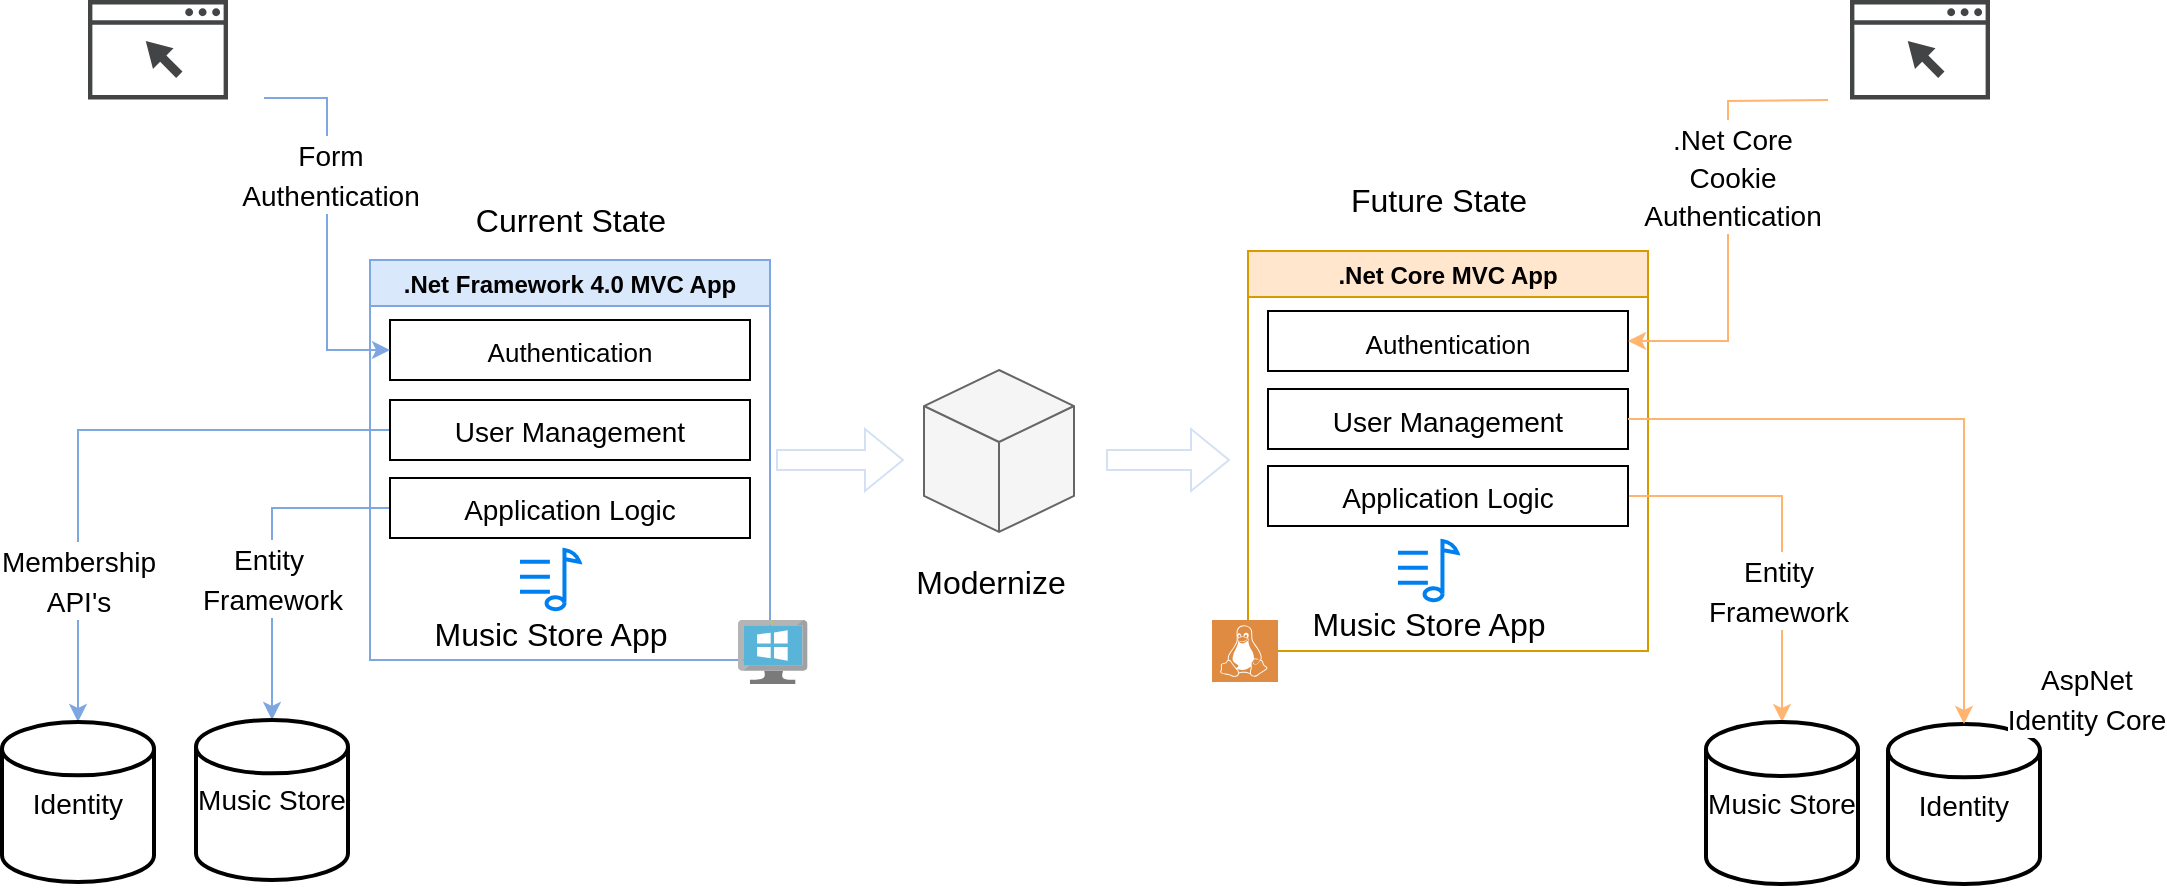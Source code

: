 <mxfile version="13.5.5" type="github">
  <diagram id="gPHuf9VsB1EnmT0cgGwY" name="Page-1">
    <mxGraphModel dx="1822" dy="794" grid="0" gridSize="10" guides="1" tooltips="1" connect="1" arrows="1" fold="1" page="0" pageScale="1" pageWidth="850" pageHeight="1100" background="none" math="0" shadow="0">
      <root>
        <mxCell id="0" />
        <mxCell id="1" parent="0" />
        <mxCell id="P4rQuA9o9oAKyjK2VUAx-17" value="" style="edgeStyle=orthogonalEdgeStyle;rounded=0;orthogonalLoop=1;jettySize=auto;html=1;fontSize=16;entryX=0.5;entryY=0;entryDx=0;entryDy=0;entryPerimeter=0;strokeColor=#7EA6E0;" edge="1" parent="1" source="P4rQuA9o9oAKyjK2VUAx-11" target="P4rQuA9o9oAKyjK2VUAx-20">
          <mxGeometry relative="1" as="geometry">
            <mxPoint x="35" y="420" as="targetPoint" />
          </mxGeometry>
        </mxCell>
        <mxCell id="P4rQuA9o9oAKyjK2VUAx-30" value="&lt;span style=&quot;font-size: 14px;&quot;&gt;Membership &lt;br&gt;API&#39;s&lt;/span&gt;" style="edgeLabel;html=1;align=center;verticalAlign=middle;resizable=0;points=[];fontSize=16;labelBackgroundColor=#ffffff;labelBorderColor=none;" vertex="1" connectable="0" parent="P4rQuA9o9oAKyjK2VUAx-17">
          <mxGeometry x="-0.066" y="44" relative="1" as="geometry">
            <mxPoint x="-15" y="30.85" as="offset" />
          </mxGeometry>
        </mxCell>
        <mxCell id="P4rQuA9o9oAKyjK2VUAx-56" value="" style="edgeStyle=orthogonalEdgeStyle;rounded=0;orthogonalLoop=1;jettySize=auto;html=1;startArrow=none;startFill=0;endArrow=classic;endFill=1;fontSize=16;fontColor=#000000;strokeColor=#D4E1F5;shape=flexArrow;" edge="1" parent="1">
          <mxGeometry relative="1" as="geometry">
            <mxPoint x="363" y="340" as="sourcePoint" />
            <mxPoint x="427" y="340" as="targetPoint" />
          </mxGeometry>
        </mxCell>
        <mxCell id="P4rQuA9o9oAKyjK2VUAx-2" value=".Net Framework 4.0 MVC App" style="swimlane;fillColor=#dae8fc;strokeColor=#7EA6E0;" vertex="1" parent="1">
          <mxGeometry x="160" y="240" width="200" height="200" as="geometry">
            <mxRectangle x="135" y="240" width="160" height="23" as="alternateBounds" />
          </mxGeometry>
        </mxCell>
        <mxCell id="P4rQuA9o9oAKyjK2VUAx-10" value="&lt;font style=&quot;font-size: 13px&quot;&gt;Authentication&lt;/font&gt;" style="rounded=0;whiteSpace=wrap;html=1;fontSize=16;" vertex="1" parent="P4rQuA9o9oAKyjK2VUAx-2">
          <mxGeometry x="10" y="30" width="180" height="30" as="geometry" />
        </mxCell>
        <mxCell id="P4rQuA9o9oAKyjK2VUAx-11" value="&lt;font style=&quot;font-size: 14px&quot;&gt;User Management&lt;/font&gt;" style="rounded=0;whiteSpace=wrap;html=1;fontSize=16;" vertex="1" parent="P4rQuA9o9oAKyjK2VUAx-2">
          <mxGeometry x="10" y="70" width="180" height="30" as="geometry" />
        </mxCell>
        <mxCell id="P4rQuA9o9oAKyjK2VUAx-9" value="" style="html=1;verticalLabelPosition=bottom;align=center;labelBackgroundColor=#ffffff;verticalAlign=top;strokeWidth=2;strokeColor=#0080F0;shadow=0;dashed=0;shape=mxgraph.ios7.icons.note;pointerEvents=1;fontSize=16;" vertex="1" parent="P4rQuA9o9oAKyjK2VUAx-2">
          <mxGeometry x="75" y="145" width="29.7" height="29.7" as="geometry" />
        </mxCell>
        <mxCell id="P4rQuA9o9oAKyjK2VUAx-27" value="&lt;font style=&quot;font-size: 16px&quot;&gt;Music Store App&lt;/font&gt;" style="text;html=1;align=center;verticalAlign=middle;resizable=0;points=[];autosize=1;fontSize=16;" vertex="1" parent="P4rQuA9o9oAKyjK2VUAx-2">
          <mxGeometry x="24.85" y="176.7" width="130" height="20" as="geometry" />
        </mxCell>
        <mxCell id="P4rQuA9o9oAKyjK2VUAx-7" value="Current State" style="text;html=1;align=center;verticalAlign=middle;resizable=0;points=[];autosize=1;fontSize=16;fontStyle=0" vertex="1" parent="1">
          <mxGeometry x="205" y="210" width="110" height="20" as="geometry" />
        </mxCell>
        <mxCell id="P4rQuA9o9oAKyjK2VUAx-19" value="" style="edgeStyle=orthogonalEdgeStyle;rounded=0;orthogonalLoop=1;jettySize=auto;html=1;fontSize=16;entryX=0.5;entryY=0;entryDx=0;entryDy=0;entryPerimeter=0;strokeColor=#7EA6E0;" edge="1" parent="1" source="P4rQuA9o9oAKyjK2VUAx-12" target="P4rQuA9o9oAKyjK2VUAx-21">
          <mxGeometry relative="1" as="geometry">
            <mxPoint x="95" y="420" as="targetPoint" />
          </mxGeometry>
        </mxCell>
        <mxCell id="P4rQuA9o9oAKyjK2VUAx-29" value="&lt;span style=&quot;font-size: 14px;&quot;&gt;Entity&amp;nbsp;&lt;/span&gt;&lt;br style=&quot;font-size: 14px;&quot;&gt;&lt;span style=&quot;font-size: 14px;&quot;&gt;Framework&lt;/span&gt;" style="edgeLabel;html=1;align=center;verticalAlign=middle;resizable=0;points=[];fontSize=16;labelBackgroundColor=#ffffff;labelBorderColor=none;" vertex="1" connectable="0" parent="P4rQuA9o9oAKyjK2VUAx-19">
          <mxGeometry x="0.649" y="1" relative="1" as="geometry">
            <mxPoint x="-1" y="-42" as="offset" />
          </mxGeometry>
        </mxCell>
        <mxCell id="P4rQuA9o9oAKyjK2VUAx-12" value="&lt;font style=&quot;font-size: 14px&quot;&gt;Application Logic&lt;/font&gt;" style="rounded=0;whiteSpace=wrap;html=1;fontSize=16;" vertex="1" parent="1">
          <mxGeometry x="170" y="349" width="180" height="30" as="geometry" />
        </mxCell>
        <mxCell id="P4rQuA9o9oAKyjK2VUAx-13" value="" style="pointerEvents=1;shadow=0;dashed=0;html=1;strokeColor=none;fillColor=#434445;aspect=fixed;labelPosition=center;verticalLabelPosition=bottom;verticalAlign=top;align=center;outlineConnect=0;shape=mxgraph.vvd.web_browser;fontSize=16;" vertex="1" parent="1">
          <mxGeometry x="19" y="110" width="70" height="49.7" as="geometry" />
        </mxCell>
        <mxCell id="P4rQuA9o9oAKyjK2VUAx-26" value="" style="edgeStyle=orthogonalEdgeStyle;rounded=0;orthogonalLoop=1;jettySize=auto;html=1;fontSize=16;entryX=0;entryY=0.5;entryDx=0;entryDy=0;strokeColor=#7EA6E0;" edge="1" parent="1" source="P4rQuA9o9oAKyjK2VUAx-14" target="P4rQuA9o9oAKyjK2VUAx-10">
          <mxGeometry relative="1" as="geometry" />
        </mxCell>
        <mxCell id="P4rQuA9o9oAKyjK2VUAx-31" value="&lt;span style=&quot;font-size: 14px&quot;&gt;Form &lt;br&gt;Authentication&lt;/span&gt;" style="edgeLabel;html=1;align=center;verticalAlign=middle;resizable=0;points=[];fontSize=16;labelBorderColor=none;" vertex="1" connectable="0" parent="P4rQuA9o9oAKyjK2VUAx-26">
          <mxGeometry x="-0.641" y="-21" relative="1" as="geometry">
            <mxPoint x="22" y="35" as="offset" />
          </mxGeometry>
        </mxCell>
        <mxCell id="P4rQuA9o9oAKyjK2VUAx-14" value="" style="shape=image;html=1;verticalAlign=top;verticalLabelPosition=bottom;labelBackgroundColor=#ffffff;imageAspect=0;aspect=fixed;image=https://cdn3.iconfinder.com/data/icons/tidee-food/24/016_049_cookie_biscuit_baking_food-128.png;fontSize=16;" vertex="1" parent="1">
          <mxGeometry x="67" y="139" width="40" height="40" as="geometry" />
        </mxCell>
        <mxCell id="P4rQuA9o9oAKyjK2VUAx-20" value="&lt;font style=&quot;font-size: 14px&quot;&gt;Identity&lt;/font&gt;" style="strokeWidth=2;html=1;shape=mxgraph.flowchart.database;whiteSpace=wrap;fontSize=16;" vertex="1" parent="1">
          <mxGeometry x="-24" y="471" width="76" height="80" as="geometry" />
        </mxCell>
        <mxCell id="P4rQuA9o9oAKyjK2VUAx-21" value="&lt;blockquote style=&quot;margin: 0 0 0 40px ; border: none ; padding: 0px&quot;&gt;&lt;/blockquote&gt;&lt;span style=&quot;font-size: 14px&quot;&gt;&lt;div&gt;&lt;span&gt;Music&amp;nbsp;&lt;/span&gt;&lt;span&gt;Store&lt;/span&gt;&lt;/div&gt;&lt;/span&gt;" style="strokeWidth=2;html=1;shape=mxgraph.flowchart.database;whiteSpace=wrap;fontSize=16;" vertex="1" parent="1">
          <mxGeometry x="73" y="470" width="76" height="80" as="geometry" />
        </mxCell>
        <mxCell id="P4rQuA9o9oAKyjK2VUAx-32" value="" style="html=1;whiteSpace=wrap;shape=isoCube2;backgroundOutline=1;isoAngle=15;labelBackgroundColor=#D4E1F5;fontSize=16;fillColor=#f5f5f5;strokeColor=#666666;fontColor=#333333;" vertex="1" parent="1">
          <mxGeometry x="437" y="295" width="75" height="81" as="geometry" />
        </mxCell>
        <mxCell id="P4rQuA9o9oAKyjK2VUAx-33" value="Modernize" style="text;html=1;align=center;verticalAlign=middle;resizable=0;points=[];autosize=1;fontSize=16;" vertex="1" parent="1">
          <mxGeometry x="427.5" y="389" width="85" height="23" as="geometry" />
        </mxCell>
        <mxCell id="P4rQuA9o9oAKyjK2VUAx-34" value=".Net Core MVC App" style="swimlane;fillColor=#ffe6cc;strokeColor=#d79b00;" vertex="1" parent="1">
          <mxGeometry x="599" y="235.5" width="200" height="200" as="geometry">
            <mxRectangle x="135" y="240" width="160" height="23" as="alternateBounds" />
          </mxGeometry>
        </mxCell>
        <mxCell id="P4rQuA9o9oAKyjK2VUAx-35" value="&lt;font style=&quot;font-size: 13px&quot;&gt;Authentication&lt;/font&gt;" style="rounded=0;whiteSpace=wrap;html=1;fontSize=16;" vertex="1" parent="P4rQuA9o9oAKyjK2VUAx-34">
          <mxGeometry x="10" y="30" width="180" height="30" as="geometry" />
        </mxCell>
        <mxCell id="P4rQuA9o9oAKyjK2VUAx-36" value="&lt;font style=&quot;font-size: 14px&quot;&gt;User Management&lt;/font&gt;" style="rounded=0;whiteSpace=wrap;html=1;fontSize=16;" vertex="1" parent="P4rQuA9o9oAKyjK2VUAx-34">
          <mxGeometry x="10" y="69" width="180" height="30" as="geometry" />
        </mxCell>
        <mxCell id="P4rQuA9o9oAKyjK2VUAx-37" value="" style="html=1;verticalLabelPosition=bottom;align=center;labelBackgroundColor=#ffffff;verticalAlign=top;strokeWidth=2;strokeColor=#0080F0;shadow=0;dashed=0;shape=mxgraph.ios7.icons.note;pointerEvents=1;fontSize=16;" vertex="1" parent="P4rQuA9o9oAKyjK2VUAx-34">
          <mxGeometry x="75" y="145" width="29.7" height="29.7" as="geometry" />
        </mxCell>
        <mxCell id="P4rQuA9o9oAKyjK2VUAx-38" value="&lt;font style=&quot;font-size: 16px&quot;&gt;Music Store App&lt;/font&gt;" style="text;html=1;align=center;verticalAlign=middle;resizable=0;points=[];autosize=1;fontSize=16;" vertex="1" parent="P4rQuA9o9oAKyjK2VUAx-34">
          <mxGeometry x="24.85" y="176.7" width="130" height="20" as="geometry" />
        </mxCell>
        <mxCell id="P4rQuA9o9oAKyjK2VUAx-39" value="Future State" style="text;html=1;align=center;verticalAlign=middle;resizable=0;points=[];autosize=1;fontSize=16;fontStyle=0" vertex="1" parent="1">
          <mxGeometry x="645" y="198" width="98" height="23" as="geometry" />
        </mxCell>
        <mxCell id="P4rQuA9o9oAKyjK2VUAx-47" value="" style="edgeStyle=orthogonalEdgeStyle;rounded=0;orthogonalLoop=1;jettySize=auto;html=1;fontSize=16;entryX=0.5;entryY=0;entryDx=0;entryDy=0;entryPerimeter=0;strokeColor=#FFB570;" edge="1" parent="1" source="P4rQuA9o9oAKyjK2VUAx-40" target="P4rQuA9o9oAKyjK2VUAx-45">
          <mxGeometry relative="1" as="geometry" />
        </mxCell>
        <mxCell id="P4rQuA9o9oAKyjK2VUAx-48" value="&lt;font style=&quot;font-size: 14px&quot;&gt;Entity&lt;br&gt;Framework&lt;/font&gt;" style="edgeLabel;html=1;align=center;verticalAlign=middle;resizable=0;points=[];fontSize=16;labelBorderColor=none;" vertex="1" connectable="0" parent="P4rQuA9o9oAKyjK2VUAx-47">
          <mxGeometry x="-0.222" y="-40" relative="1" as="geometry">
            <mxPoint x="1" y="6.85" as="offset" />
          </mxGeometry>
        </mxCell>
        <mxCell id="P4rQuA9o9oAKyjK2VUAx-40" value="&lt;font style=&quot;font-size: 14px&quot;&gt;Application Logic&lt;/font&gt;" style="rounded=0;whiteSpace=wrap;html=1;fontSize=16;" vertex="1" parent="1">
          <mxGeometry x="609" y="343" width="180" height="30" as="geometry" />
        </mxCell>
        <mxCell id="P4rQuA9o9oAKyjK2VUAx-41" value="" style="pointerEvents=1;shadow=0;dashed=0;html=1;strokeColor=none;fillColor=#DF8C42;labelPosition=center;verticalLabelPosition=bottom;verticalAlign=top;align=center;outlineConnect=0;shape=mxgraph.veeam2.linux;labelBackgroundColor=#D4E1F5;fontSize=16;" vertex="1" parent="1">
          <mxGeometry x="581" y="420" width="33" height="31" as="geometry" />
        </mxCell>
        <mxCell id="P4rQuA9o9oAKyjK2VUAx-53" value="" style="edgeStyle=orthogonalEdgeStyle;rounded=0;orthogonalLoop=1;jettySize=auto;html=1;strokeColor=#FFB570;fontSize=16;fontColor=#000000;entryX=1;entryY=0.5;entryDx=0;entryDy=0;" edge="1" parent="1" target="P4rQuA9o9oAKyjK2VUAx-35">
          <mxGeometry relative="1" as="geometry">
            <mxPoint x="889" y="160" as="sourcePoint" />
            <mxPoint x="935" y="239.7" as="targetPoint" />
          </mxGeometry>
        </mxCell>
        <mxCell id="P4rQuA9o9oAKyjK2VUAx-54" value="&lt;font style=&quot;font-size: 14px&quot;&gt;.Net Core&lt;br&gt;Cookie&lt;br&gt;Authentication&lt;/font&gt;" style="edgeLabel;html=1;align=center;verticalAlign=middle;resizable=0;points=[];fontSize=16;fontColor=#000000;" vertex="1" connectable="0" parent="P4rQuA9o9oAKyjK2VUAx-53">
          <mxGeometry x="-0.21" y="2" relative="1" as="geometry">
            <mxPoint as="offset" />
          </mxGeometry>
        </mxCell>
        <mxCell id="P4rQuA9o9oAKyjK2VUAx-42" value="" style="pointerEvents=1;shadow=0;dashed=0;html=1;strokeColor=none;fillColor=#434445;aspect=fixed;labelPosition=center;verticalLabelPosition=bottom;verticalAlign=top;align=center;outlineConnect=0;shape=mxgraph.vvd.web_browser;fontSize=16;" vertex="1" parent="1">
          <mxGeometry x="900" y="110" width="70" height="49.7" as="geometry" />
        </mxCell>
        <mxCell id="P4rQuA9o9oAKyjK2VUAx-43" value="" style="shape=image;html=1;verticalAlign=top;verticalLabelPosition=bottom;labelBackgroundColor=#ffffff;imageAspect=0;aspect=fixed;image=https://cdn3.iconfinder.com/data/icons/tidee-food/24/016_049_cookie_biscuit_baking_food-128.png;fontSize=16;" vertex="1" parent="1">
          <mxGeometry x="882" y="140" width="40" height="40" as="geometry" />
        </mxCell>
        <mxCell id="P4rQuA9o9oAKyjK2VUAx-44" value="&lt;font style=&quot;font-size: 14px&quot;&gt;Identity&lt;/font&gt;" style="strokeWidth=2;html=1;shape=mxgraph.flowchart.database;whiteSpace=wrap;fontSize=16;" vertex="1" parent="1">
          <mxGeometry x="919" y="472" width="76" height="80" as="geometry" />
        </mxCell>
        <mxCell id="P4rQuA9o9oAKyjK2VUAx-45" value="&lt;blockquote style=&quot;margin: 0 0 0 40px ; border: none ; padding: 0px&quot;&gt;&lt;/blockquote&gt;&lt;span style=&quot;font-size: 14px&quot;&gt;&lt;div&gt;&lt;span&gt;Music&amp;nbsp;&lt;/span&gt;&lt;span&gt;Store&lt;/span&gt;&lt;/div&gt;&lt;/span&gt;" style="strokeWidth=2;html=1;shape=mxgraph.flowchart.database;whiteSpace=wrap;fontSize=16;" vertex="1" parent="1">
          <mxGeometry x="828" y="471" width="76" height="81" as="geometry" />
        </mxCell>
        <mxCell id="P4rQuA9o9oAKyjK2VUAx-50" value="" style="edgeStyle=orthogonalEdgeStyle;rounded=0;orthogonalLoop=1;jettySize=auto;html=1;fontSize=16;entryX=0.5;entryY=0;entryDx=0;entryDy=0;entryPerimeter=0;strokeColor=#FFB570;" edge="1" parent="1" source="P4rQuA9o9oAKyjK2VUAx-36" target="P4rQuA9o9oAKyjK2VUAx-44">
          <mxGeometry relative="1" as="geometry">
            <mxPoint x="894" y="314" as="targetPoint" />
          </mxGeometry>
        </mxCell>
        <mxCell id="P4rQuA9o9oAKyjK2VUAx-51" value="&lt;font style=&quot;font-size: 14px&quot;&gt;AspNet&lt;br&gt;Identity Core&lt;/font&gt;" style="edgeLabel;html=1;align=center;verticalAlign=middle;resizable=0;points=[];fontSize=16;labelBorderColor=none;" vertex="1" connectable="0" parent="P4rQuA9o9oAKyjK2VUAx-50">
          <mxGeometry x="0.045" y="-58" relative="1" as="geometry">
            <mxPoint x="61" y="81" as="offset" />
          </mxGeometry>
        </mxCell>
        <mxCell id="P4rQuA9o9oAKyjK2VUAx-57" value="" style="edgeStyle=orthogonalEdgeStyle;rounded=0;orthogonalLoop=1;jettySize=auto;html=1;startArrow=none;startFill=0;endArrow=classic;endFill=1;fontSize=16;fontColor=#000000;strokeColor=#D4E1F5;shape=flexArrow;" edge="1" parent="1">
          <mxGeometry relative="1" as="geometry">
            <mxPoint x="528" y="340" as="sourcePoint" />
            <mxPoint x="590" y="340" as="targetPoint" />
          </mxGeometry>
        </mxCell>
        <mxCell id="P4rQuA9o9oAKyjK2VUAx-58" value="" style="aspect=fixed;html=1;points=[];align=center;image;fontSize=12;image=img/lib/mscae/VirtualMachineWindows.svg;labelBackgroundColor=#7EA6E0;strokeColor=#7EA6E0;" vertex="1" parent="1">
          <mxGeometry x="344" y="420" width="34.78" height="32" as="geometry" />
        </mxCell>
      </root>
    </mxGraphModel>
  </diagram>
</mxfile>
